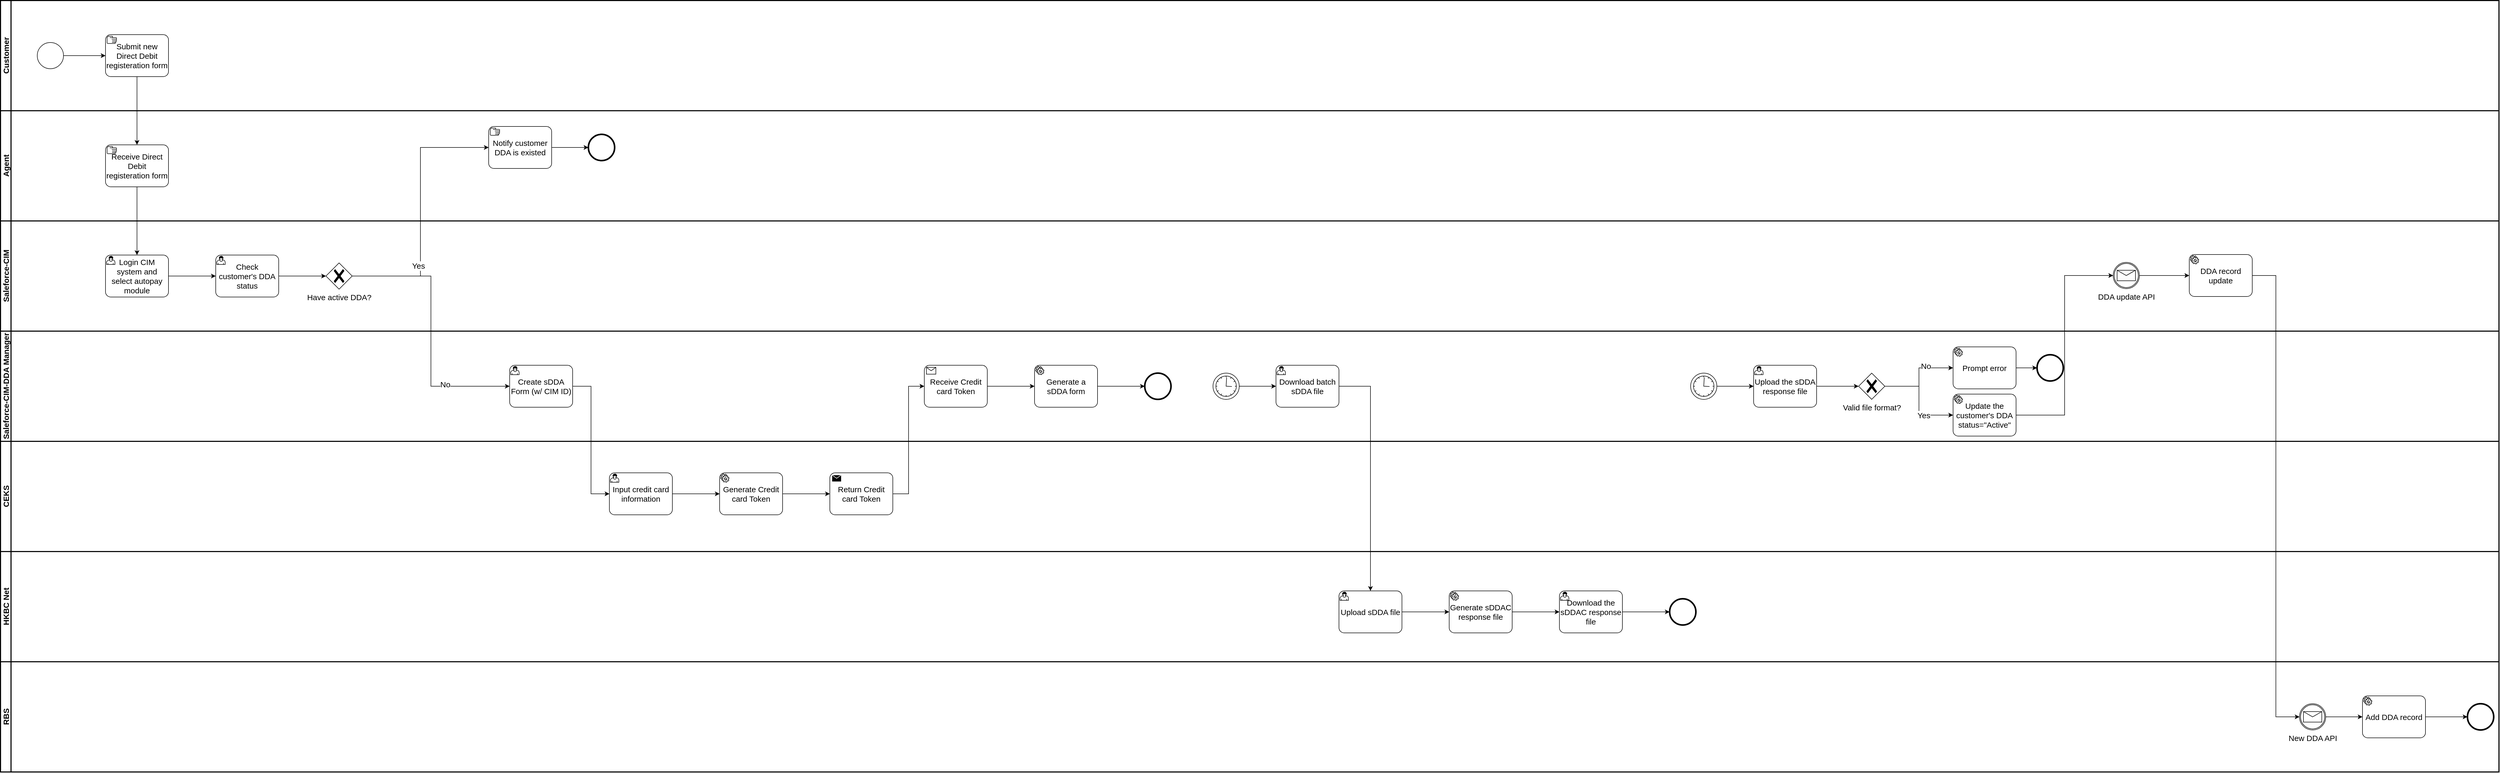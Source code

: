 <mxfile version="16.5.1" type="device" pages="2"><diagram id="uconhkDMKwnOw5GUHSRU" name="CRM-Registration"><mxGraphModel dx="2130" dy="1140" grid="1" gridSize="10" guides="1" tooltips="1" connect="1" arrows="1" fold="1" page="1" pageScale="1" pageWidth="850" pageHeight="1100" math="0" shadow="0"><root><mxCell id="6UlPcsvThkVSQJLSKlXq-0"/><mxCell id="6UlPcsvThkVSQJLSKlXq-1" parent="6UlPcsvThkVSQJLSKlXq-0"/><mxCell id="HLBmK8k2Mjfl1k51ks8t-1" value="&lt;b&gt;&lt;font style=&quot;font-size: 15px&quot;&gt;Customer&lt;/font&gt;&lt;/b&gt;" style="swimlane;html=1;startSize=20;fontStyle=0;collapsible=0;horizontal=0;swimlaneLine=1;swimlaneFillColor=none;strokeWidth=2;fillColor=none;" parent="6UlPcsvThkVSQJLSKlXq-1" vertex="1"><mxGeometry x="80" y="120" width="4760" height="210" as="geometry"/></mxCell><mxCell id="SNwXfAkMej8-3-nzEmdC-10" value="" style="edgeStyle=orthogonalEdgeStyle;rounded=0;orthogonalLoop=1;jettySize=auto;html=1;fontSize=15;" parent="HLBmK8k2Mjfl1k51ks8t-1" source="HLBmK8k2Mjfl1k51ks8t-0" target="SNwXfAkMej8-3-nzEmdC-9" edge="1"><mxGeometry relative="1" as="geometry"/></mxCell><mxCell id="HLBmK8k2Mjfl1k51ks8t-0" value="" style="points=[[0.145,0.145,0],[0.5,0,0],[0.855,0.145,0],[1,0.5,0],[0.855,0.855,0],[0.5,1,0],[0.145,0.855,0],[0,0.5,0]];shape=mxgraph.bpmn.event;html=1;verticalLabelPosition=bottom;labelBackgroundColor=#ffffff;verticalAlign=top;align=center;perimeter=ellipsePerimeter;outlineConnect=0;aspect=fixed;outline=standard;symbol=general;" parent="HLBmK8k2Mjfl1k51ks8t-1" vertex="1"><mxGeometry x="70" y="80" width="50" height="50" as="geometry"/></mxCell><mxCell id="SNwXfAkMej8-3-nzEmdC-9" value="Submit new Direct Debit registeration form" style="points=[[0.25,0,0],[0.5,0,0],[0.75,0,0],[1,0.25,0],[1,0.5,0],[1,0.75,0],[0.75,1,0],[0.5,1,0],[0.25,1,0],[0,0.75,0],[0,0.5,0],[0,0.25,0]];shape=mxgraph.bpmn.task;whiteSpace=wrap;rectStyle=rounded;size=10;taskMarker=manual;fontSize=15;" parent="HLBmK8k2Mjfl1k51ks8t-1" vertex="1"><mxGeometry x="200" y="65" width="120" height="80" as="geometry"/></mxCell><mxCell id="SNwXfAkMej8-3-nzEmdC-0" value="&lt;b&gt;&lt;font style=&quot;font-size: 15px&quot;&gt;Agent&lt;/font&gt;&lt;/b&gt;" style="swimlane;html=1;startSize=20;fontStyle=0;collapsible=0;horizontal=0;swimlaneLine=1;swimlaneFillColor=none;strokeWidth=2;fillColor=none;" parent="6UlPcsvThkVSQJLSKlXq-1" vertex="1"><mxGeometry x="80" y="330" width="4760" height="210" as="geometry"/></mxCell><mxCell id="SNwXfAkMej8-3-nzEmdC-4" value="Receive Direct Debit registeration form" style="points=[[0.25,0,0],[0.5,0,0],[0.75,0,0],[1,0.25,0],[1,0.5,0],[1,0.75,0],[0.75,1,0],[0.5,1,0],[0.25,1,0],[0,0.75,0],[0,0.5,0],[0,0.25,0]];shape=mxgraph.bpmn.task;whiteSpace=wrap;rectStyle=rounded;size=10;taskMarker=manual;fontSize=15;" parent="SNwXfAkMej8-3-nzEmdC-0" vertex="1"><mxGeometry x="200" y="65" width="120" height="80" as="geometry"/></mxCell><mxCell id="SNwXfAkMej8-3-nzEmdC-35" style="edgeStyle=orthogonalEdgeStyle;rounded=0;orthogonalLoop=1;jettySize=auto;html=1;exitX=1;exitY=0.5;exitDx=0;exitDy=0;exitPerimeter=0;entryX=0;entryY=0.5;entryDx=0;entryDy=0;entryPerimeter=0;fontSize=15;" parent="SNwXfAkMej8-3-nzEmdC-0" source="SNwXfAkMej8-3-nzEmdC-28" target="SNwXfAkMej8-3-nzEmdC-34" edge="1"><mxGeometry relative="1" as="geometry"/></mxCell><mxCell id="SNwXfAkMej8-3-nzEmdC-28" value="Notify customer DDA is existed" style="points=[[0.25,0,0],[0.5,0,0],[0.75,0,0],[1,0.25,0],[1,0.5,0],[1,0.75,0],[0.75,1,0],[0.5,1,0],[0.25,1,0],[0,0.75,0],[0,0.5,0],[0,0.25,0]];shape=mxgraph.bpmn.task;whiteSpace=wrap;rectStyle=rounded;size=10;taskMarker=manual;fontSize=15;" parent="SNwXfAkMej8-3-nzEmdC-0" vertex="1"><mxGeometry x="930" y="30" width="120" height="80" as="geometry"/></mxCell><mxCell id="SNwXfAkMej8-3-nzEmdC-34" value="" style="points=[[0.145,0.145,0],[0.5,0,0],[0.855,0.145,0],[1,0.5,0],[0.855,0.855,0],[0.5,1,0],[0.145,0.855,0],[0,0.5,0]];shape=mxgraph.bpmn.event;html=1;verticalLabelPosition=bottom;labelBackgroundColor=#ffffff;verticalAlign=top;align=center;perimeter=ellipsePerimeter;outlineConnect=0;aspect=fixed;outline=end;symbol=terminate2;fontSize=15;" parent="SNwXfAkMej8-3-nzEmdC-0" vertex="1"><mxGeometry x="1120" y="45" width="50" height="50" as="geometry"/></mxCell><mxCell id="SNwXfAkMej8-3-nzEmdC-6" value="&lt;b&gt;&lt;font style=&quot;font-size: 15px&quot;&gt;Saleforce-CIM&lt;/font&gt;&lt;/b&gt;" style="swimlane;html=1;startSize=20;fontStyle=0;collapsible=0;horizontal=0;swimlaneLine=1;swimlaneFillColor=none;strokeWidth=2;fillColor=none;" parent="6UlPcsvThkVSQJLSKlXq-1" vertex="1"><mxGeometry x="80" y="540" width="4760" height="210" as="geometry"/></mxCell><mxCell id="SNwXfAkMej8-3-nzEmdC-17" style="edgeStyle=orthogonalEdgeStyle;rounded=0;orthogonalLoop=1;jettySize=auto;html=1;exitX=1;exitY=0.5;exitDx=0;exitDy=0;exitPerimeter=0;entryX=0;entryY=0.5;entryDx=0;entryDy=0;entryPerimeter=0;fontSize=15;" parent="SNwXfAkMej8-3-nzEmdC-6" source="SNwXfAkMej8-3-nzEmdC-12" target="SNwXfAkMej8-3-nzEmdC-15" edge="1"><mxGeometry relative="1" as="geometry"/></mxCell><mxCell id="SNwXfAkMej8-3-nzEmdC-12" value="Login CIM system and select autopay module" style="points=[[0.25,0,0],[0.5,0,0],[0.75,0,0],[1,0.25,0],[1,0.5,0],[1,0.75,0],[0.75,1,0],[0.5,1,0],[0.25,1,0],[0,0.75,0],[0,0.5,0],[0,0.25,0]];shape=mxgraph.bpmn.task;whiteSpace=wrap;rectStyle=rounded;size=10;taskMarker=user;fontSize=15;" parent="SNwXfAkMej8-3-nzEmdC-6" vertex="1"><mxGeometry x="200" y="65" width="120" height="80" as="geometry"/></mxCell><mxCell id="3eUmfTSSJqTZdZfRZ3yQ-0" style="edgeStyle=orthogonalEdgeStyle;rounded=0;orthogonalLoop=1;jettySize=auto;html=1;exitX=1;exitY=0.5;exitDx=0;exitDy=0;exitPerimeter=0;entryX=0;entryY=0.5;entryDx=0;entryDy=0;entryPerimeter=0;fontSize=15;" edge="1" parent="SNwXfAkMej8-3-nzEmdC-6" source="SNwXfAkMej8-3-nzEmdC-15" target="SNwXfAkMej8-3-nzEmdC-26"><mxGeometry relative="1" as="geometry"/></mxCell><mxCell id="SNwXfAkMej8-3-nzEmdC-15" value="Check customer's DDA status" style="points=[[0.25,0,0],[0.5,0,0],[0.75,0,0],[1,0.25,0],[1,0.5,0],[1,0.75,0],[0.75,1,0],[0.5,1,0],[0.25,1,0],[0,0.75,0],[0,0.5,0],[0,0.25,0]];shape=mxgraph.bpmn.task;whiteSpace=wrap;rectStyle=rounded;size=10;taskMarker=user;fontSize=15;" parent="SNwXfAkMej8-3-nzEmdC-6" vertex="1"><mxGeometry x="410" y="65" width="120" height="80" as="geometry"/></mxCell><mxCell id="SNwXfAkMej8-3-nzEmdC-26" value="Have active DDA?" style="points=[[0.25,0.25,0],[0.5,0,0],[0.75,0.25,0],[1,0.5,0],[0.75,0.75,0],[0.5,1,0],[0.25,0.75,0],[0,0.5,0]];shape=mxgraph.bpmn.gateway2;html=1;verticalLabelPosition=bottom;labelBackgroundColor=#ffffff;verticalAlign=top;align=center;perimeter=rhombusPerimeter;outlineConnect=0;outline=none;symbol=none;gwType=exclusive;fontSize=15;" parent="SNwXfAkMej8-3-nzEmdC-6" vertex="1"><mxGeometry x="620" y="80" width="50" height="50" as="geometry"/></mxCell><mxCell id="umGme2Rew7UQ7JXpjSaR-76" value="DDA record update" style="points=[[0.25,0,0],[0.5,0,0],[0.75,0,0],[1,0.25,0],[1,0.5,0],[1,0.75,0],[0.75,1,0],[0.5,1,0],[0.25,1,0],[0,0.75,0],[0,0.5,0],[0,0.25,0]];shape=mxgraph.bpmn.task;whiteSpace=wrap;rectStyle=rounded;size=10;taskMarker=service;fontSize=15;" vertex="1" parent="SNwXfAkMej8-3-nzEmdC-6"><mxGeometry x="4170" y="64" width="120" height="80" as="geometry"/></mxCell><mxCell id="SNwXfAkMej8-3-nzEmdC-11" style="edgeStyle=orthogonalEdgeStyle;rounded=0;orthogonalLoop=1;jettySize=auto;html=1;exitX=0.5;exitY=1;exitDx=0;exitDy=0;exitPerimeter=0;fontSize=15;" parent="6UlPcsvThkVSQJLSKlXq-1" source="SNwXfAkMej8-3-nzEmdC-9" target="SNwXfAkMej8-3-nzEmdC-4" edge="1"><mxGeometry relative="1" as="geometry"/></mxCell><mxCell id="SNwXfAkMej8-3-nzEmdC-13" style="edgeStyle=orthogonalEdgeStyle;rounded=0;orthogonalLoop=1;jettySize=auto;html=1;exitX=0.5;exitY=1;exitDx=0;exitDy=0;exitPerimeter=0;entryX=0.5;entryY=0;entryDx=0;entryDy=0;entryPerimeter=0;fontSize=15;" parent="6UlPcsvThkVSQJLSKlXq-1" source="SNwXfAkMej8-3-nzEmdC-4" target="SNwXfAkMej8-3-nzEmdC-12" edge="1"><mxGeometry relative="1" as="geometry"/></mxCell><mxCell id="SNwXfAkMej8-3-nzEmdC-14" value="&lt;b&gt;&lt;font style=&quot;font-size: 15px&quot;&gt;Saleforce-CIM-DDA Manager&lt;/font&gt;&lt;/b&gt;" style="swimlane;html=1;startSize=20;fontStyle=0;collapsible=0;horizontal=0;swimlaneLine=1;swimlaneFillColor=none;strokeWidth=2;fillColor=none;" parent="6UlPcsvThkVSQJLSKlXq-1" vertex="1"><mxGeometry x="80" y="750" width="4760" height="210" as="geometry"/></mxCell><mxCell id="SNwXfAkMej8-3-nzEmdC-31" value="Create sDDA Form (w/ CIM ID)" style="points=[[0.25,0,0],[0.5,0,0],[0.75,0,0],[1,0.25,0],[1,0.5,0],[1,0.75,0],[0.75,1,0],[0.5,1,0],[0.25,1,0],[0,0.75,0],[0,0.5,0],[0,0.25,0]];shape=mxgraph.bpmn.task;whiteSpace=wrap;rectStyle=rounded;size=10;taskMarker=user;fontSize=15;" parent="SNwXfAkMej8-3-nzEmdC-14" vertex="1"><mxGeometry x="970" y="65" width="120" height="80" as="geometry"/></mxCell><mxCell id="umGme2Rew7UQ7JXpjSaR-20" style="edgeStyle=orthogonalEdgeStyle;rounded=0;orthogonalLoop=1;jettySize=auto;html=1;exitX=1;exitY=0.5;exitDx=0;exitDy=0;exitPerimeter=0;fontSize=15;" edge="1" parent="SNwXfAkMej8-3-nzEmdC-14" source="umGme2Rew7UQ7JXpjSaR-11" target="umGme2Rew7UQ7JXpjSaR-19"><mxGeometry relative="1" as="geometry"/></mxCell><mxCell id="umGme2Rew7UQ7JXpjSaR-11" value="Receive Credit card Token" style="points=[[0.25,0,0],[0.5,0,0],[0.75,0,0],[1,0.25,0],[1,0.5,0],[1,0.75,0],[0.75,1,0],[0.5,1,0],[0.25,1,0],[0,0.75,0],[0,0.5,0],[0,0.25,0]];shape=mxgraph.bpmn.task;whiteSpace=wrap;rectStyle=rounded;size=10;taskMarker=receive;fontSize=15;" vertex="1" parent="SNwXfAkMej8-3-nzEmdC-14"><mxGeometry x="1760" y="65" width="120" height="80" as="geometry"/></mxCell><mxCell id="3eUmfTSSJqTZdZfRZ3yQ-2" style="edgeStyle=orthogonalEdgeStyle;rounded=0;orthogonalLoop=1;jettySize=auto;html=1;exitX=1;exitY=0.5;exitDx=0;exitDy=0;exitPerimeter=0;fontSize=15;" edge="1" parent="SNwXfAkMej8-3-nzEmdC-14" source="umGme2Rew7UQ7JXpjSaR-19" target="umGme2Rew7UQ7JXpjSaR-25"><mxGeometry relative="1" as="geometry"/></mxCell><mxCell id="umGme2Rew7UQ7JXpjSaR-19" value="Generate a sDDA form" style="points=[[0.25,0,0],[0.5,0,0],[0.75,0,0],[1,0.25,0],[1,0.5,0],[1,0.75,0],[0.75,1,0],[0.5,1,0],[0.25,1,0],[0,0.75,0],[0,0.5,0],[0,0.25,0]];shape=mxgraph.bpmn.task;whiteSpace=wrap;rectStyle=rounded;size=10;taskMarker=service;fontSize=15;" vertex="1" parent="SNwXfAkMej8-3-nzEmdC-14"><mxGeometry x="1970" y="65" width="120" height="80" as="geometry"/></mxCell><mxCell id="umGme2Rew7UQ7JXpjSaR-25" value="" style="points=[[0.145,0.145,0],[0.5,0,0],[0.855,0.145,0],[1,0.5,0],[0.855,0.855,0],[0.5,1,0],[0.145,0.855,0],[0,0.5,0]];shape=mxgraph.bpmn.event;html=1;verticalLabelPosition=bottom;labelBackgroundColor=#ffffff;verticalAlign=top;align=center;perimeter=ellipsePerimeter;outlineConnect=0;aspect=fixed;outline=end;symbol=terminate2;fontSize=15;" vertex="1" parent="SNwXfAkMej8-3-nzEmdC-14"><mxGeometry x="2180" y="80" width="50" height="50" as="geometry"/></mxCell><mxCell id="umGme2Rew7UQ7JXpjSaR-43" style="edgeStyle=orthogonalEdgeStyle;rounded=0;orthogonalLoop=1;jettySize=auto;html=1;exitX=1;exitY=0.5;exitDx=0;exitDy=0;exitPerimeter=0;fontSize=15;" edge="1" parent="SNwXfAkMej8-3-nzEmdC-14" source="umGme2Rew7UQ7JXpjSaR-40" target="umGme2Rew7UQ7JXpjSaR-42"><mxGeometry relative="1" as="geometry"/></mxCell><mxCell id="umGme2Rew7UQ7JXpjSaR-40" value="" style="points=[[0.145,0.145,0],[0.5,0,0],[0.855,0.145,0],[1,0.5,0],[0.855,0.855,0],[0.5,1,0],[0.145,0.855,0],[0,0.5,0]];shape=mxgraph.bpmn.event;html=1;verticalLabelPosition=bottom;labelBackgroundColor=#ffffff;verticalAlign=top;align=center;perimeter=ellipsePerimeter;outlineConnect=0;aspect=fixed;outline=standard;symbol=timer;fillColor=default;" vertex="1" parent="SNwXfAkMej8-3-nzEmdC-14"><mxGeometry x="3220" y="80" width="50" height="50" as="geometry"/></mxCell><mxCell id="umGme2Rew7UQ7JXpjSaR-45" style="edgeStyle=orthogonalEdgeStyle;rounded=0;orthogonalLoop=1;jettySize=auto;html=1;exitX=1;exitY=0.5;exitDx=0;exitDy=0;exitPerimeter=0;fontSize=15;" edge="1" parent="SNwXfAkMej8-3-nzEmdC-14" source="umGme2Rew7UQ7JXpjSaR-42" target="umGme2Rew7UQ7JXpjSaR-44"><mxGeometry relative="1" as="geometry"/></mxCell><mxCell id="umGme2Rew7UQ7JXpjSaR-42" value="Upload the sDDA response file" style="points=[[0.25,0,0],[0.5,0,0],[0.75,0,0],[1,0.25,0],[1,0.5,0],[1,0.75,0],[0.75,1,0],[0.5,1,0],[0.25,1,0],[0,0.75,0],[0,0.5,0],[0,0.25,0]];shape=mxgraph.bpmn.task;whiteSpace=wrap;rectStyle=rounded;size=10;taskMarker=user;fontSize=15;" vertex="1" parent="SNwXfAkMej8-3-nzEmdC-14"><mxGeometry x="3340" y="65" width="120" height="80" as="geometry"/></mxCell><mxCell id="umGme2Rew7UQ7JXpjSaR-50" style="edgeStyle=orthogonalEdgeStyle;rounded=0;orthogonalLoop=1;jettySize=auto;html=1;exitX=1;exitY=0.5;exitDx=0;exitDy=0;exitPerimeter=0;fontSize=15;" edge="1" parent="SNwXfAkMej8-3-nzEmdC-14" source="umGme2Rew7UQ7JXpjSaR-44" target="umGme2Rew7UQ7JXpjSaR-49"><mxGeometry relative="1" as="geometry"/></mxCell><mxCell id="umGme2Rew7UQ7JXpjSaR-51" value="Yes" style="edgeLabel;html=1;align=center;verticalAlign=middle;resizable=0;points=[];fontSize=15;" vertex="1" connectable="0" parent="umGme2Rew7UQ7JXpjSaR-50"><mxGeometry x="0.387" relative="1" as="geometry"><mxPoint as="offset"/></mxGeometry></mxCell><mxCell id="umGme2Rew7UQ7JXpjSaR-44" value="Valid file format?" style="points=[[0.25,0.25,0],[0.5,0,0],[0.75,0.25,0],[1,0.5,0],[0.75,0.75,0],[0.5,1,0],[0.25,0.75,0],[0,0.5,0]];shape=mxgraph.bpmn.gateway2;html=1;verticalLabelPosition=bottom;labelBackgroundColor=#ffffff;verticalAlign=top;align=center;perimeter=rhombusPerimeter;outlineConnect=0;outline=none;symbol=none;gwType=exclusive;fontSize=15;" vertex="1" parent="SNwXfAkMej8-3-nzEmdC-14"><mxGeometry x="3540" y="80" width="50" height="50" as="geometry"/></mxCell><mxCell id="umGme2Rew7UQ7JXpjSaR-49" value="Update the customer's DDA status=&quot;Active&quot;" style="points=[[0.25,0,0],[0.5,0,0],[0.75,0,0],[1,0.25,0],[1,0.5,0],[1,0.75,0],[0.75,1,0],[0.5,1,0],[0.25,1,0],[0,0.75,0],[0,0.5,0],[0,0.25,0]];shape=mxgraph.bpmn.task;whiteSpace=wrap;rectStyle=rounded;size=10;taskMarker=service;fontSize=15;" vertex="1" parent="SNwXfAkMej8-3-nzEmdC-14"><mxGeometry x="3720" y="120" width="120" height="80" as="geometry"/></mxCell><mxCell id="umGme2Rew7UQ7JXpjSaR-27" value="" style="points=[[0.145,0.145,0],[0.5,0,0],[0.855,0.145,0],[1,0.5,0],[0.855,0.855,0],[0.5,1,0],[0.145,0.855,0],[0,0.5,0]];shape=mxgraph.bpmn.event;html=1;verticalLabelPosition=bottom;labelBackgroundColor=#ffffff;verticalAlign=top;align=center;perimeter=ellipsePerimeter;outlineConnect=0;aspect=fixed;outline=standard;symbol=timer;fillColor=default;" vertex="1" parent="SNwXfAkMej8-3-nzEmdC-14"><mxGeometry x="2310" y="80" width="50" height="50" as="geometry"/></mxCell><mxCell id="umGme2Rew7UQ7JXpjSaR-32" value="Download batch sDDA file" style="points=[[0.25,0,0],[0.5,0,0],[0.75,0,0],[1,0.25,0],[1,0.5,0],[1,0.75,0],[0.75,1,0],[0.5,1,0],[0.25,1,0],[0,0.75,0],[0,0.5,0],[0,0.25,0]];shape=mxgraph.bpmn.task;whiteSpace=wrap;rectStyle=rounded;size=10;taskMarker=user;fontSize=15;" vertex="1" parent="SNwXfAkMej8-3-nzEmdC-14"><mxGeometry x="2430" y="65" width="120" height="80" as="geometry"/></mxCell><mxCell id="3eUmfTSSJqTZdZfRZ3yQ-3" style="edgeStyle=orthogonalEdgeStyle;rounded=0;orthogonalLoop=1;jettySize=auto;html=1;entryX=0;entryY=0.5;entryDx=0;entryDy=0;entryPerimeter=0;fontSize=15;" edge="1" parent="SNwXfAkMej8-3-nzEmdC-14" source="umGme2Rew7UQ7JXpjSaR-27" target="umGme2Rew7UQ7JXpjSaR-32"><mxGeometry relative="1" as="geometry"/></mxCell><mxCell id="nE0zDhDtwRSWqqTEpofS-0" value="" style="points=[[0.145,0.145,0],[0.5,0,0],[0.855,0.145,0],[1,0.5,0],[0.855,0.855,0],[0.5,1,0],[0.145,0.855,0],[0,0.5,0]];shape=mxgraph.bpmn.event;html=1;verticalLabelPosition=bottom;labelBackgroundColor=#ffffff;verticalAlign=top;align=center;perimeter=ellipsePerimeter;outlineConnect=0;aspect=fixed;outline=end;symbol=terminate2;fontSize=15;" vertex="1" parent="SNwXfAkMej8-3-nzEmdC-14"><mxGeometry x="3880" y="45" width="50" height="50" as="geometry"/></mxCell><mxCell id="SNwXfAkMej8-3-nzEmdC-29" style="edgeStyle=orthogonalEdgeStyle;rounded=0;orthogonalLoop=1;jettySize=auto;html=1;exitX=1;exitY=0.5;exitDx=0;exitDy=0;exitPerimeter=0;entryX=0;entryY=0.5;entryDx=0;entryDy=0;entryPerimeter=0;fontSize=15;" parent="6UlPcsvThkVSQJLSKlXq-1" source="SNwXfAkMej8-3-nzEmdC-26" target="SNwXfAkMej8-3-nzEmdC-28" edge="1"><mxGeometry relative="1" as="geometry"/></mxCell><mxCell id="SNwXfAkMej8-3-nzEmdC-30" value="Yes" style="edgeLabel;html=1;align=center;verticalAlign=middle;resizable=0;points=[];fontSize=15;" parent="SNwXfAkMej8-3-nzEmdC-29" vertex="1" connectable="0"><mxGeometry x="-0.404" y="4" relative="1" as="geometry"><mxPoint as="offset"/></mxGeometry></mxCell><mxCell id="SNwXfAkMej8-3-nzEmdC-32" style="edgeStyle=orthogonalEdgeStyle;rounded=0;orthogonalLoop=1;jettySize=auto;html=1;exitX=1;exitY=0.5;exitDx=0;exitDy=0;exitPerimeter=0;entryX=0;entryY=0.5;entryDx=0;entryDy=0;entryPerimeter=0;fontSize=15;" parent="6UlPcsvThkVSQJLSKlXq-1" source="SNwXfAkMej8-3-nzEmdC-26" target="SNwXfAkMej8-3-nzEmdC-31" edge="1"><mxGeometry relative="1" as="geometry"/></mxCell><mxCell id="SNwXfAkMej8-3-nzEmdC-33" value="No" style="edgeLabel;html=1;align=center;verticalAlign=middle;resizable=0;points=[];fontSize=15;" parent="SNwXfAkMej8-3-nzEmdC-32" vertex="1" connectable="0"><mxGeometry x="0.516" y="4" relative="1" as="geometry"><mxPoint as="offset"/></mxGeometry></mxCell><mxCell id="umGme2Rew7UQ7JXpjSaR-0" value="&lt;b&gt;&lt;font style=&quot;font-size: 15px&quot;&gt;CEKS&lt;/font&gt;&lt;/b&gt;" style="swimlane;html=1;startSize=20;fontStyle=0;collapsible=0;horizontal=0;swimlaneLine=1;swimlaneFillColor=none;strokeWidth=2;fillColor=none;" vertex="1" parent="6UlPcsvThkVSQJLSKlXq-1"><mxGeometry x="80" y="960" width="4760" height="210" as="geometry"/></mxCell><mxCell id="umGme2Rew7UQ7JXpjSaR-8" style="edgeStyle=orthogonalEdgeStyle;rounded=0;orthogonalLoop=1;jettySize=auto;html=1;exitX=1;exitY=0.5;exitDx=0;exitDy=0;exitPerimeter=0;entryX=0;entryY=0.5;entryDx=0;entryDy=0;entryPerimeter=0;fontSize=15;" edge="1" parent="umGme2Rew7UQ7JXpjSaR-0" source="umGme2Rew7UQ7JXpjSaR-5" target="umGme2Rew7UQ7JXpjSaR-7"><mxGeometry relative="1" as="geometry"/></mxCell><mxCell id="umGme2Rew7UQ7JXpjSaR-5" value="Input credit card information" style="points=[[0.25,0,0],[0.5,0,0],[0.75,0,0],[1,0.25,0],[1,0.5,0],[1,0.75,0],[0.75,1,0],[0.5,1,0],[0.25,1,0],[0,0.75,0],[0,0.5,0],[0,0.25,0]];shape=mxgraph.bpmn.task;whiteSpace=wrap;rectStyle=rounded;size=10;taskMarker=user;fontSize=15;" vertex="1" parent="umGme2Rew7UQ7JXpjSaR-0"><mxGeometry x="1160" y="60" width="120" height="80" as="geometry"/></mxCell><mxCell id="umGme2Rew7UQ7JXpjSaR-10" style="edgeStyle=orthogonalEdgeStyle;rounded=0;orthogonalLoop=1;jettySize=auto;html=1;exitX=1;exitY=0.5;exitDx=0;exitDy=0;exitPerimeter=0;fontSize=15;" edge="1" parent="umGme2Rew7UQ7JXpjSaR-0" source="umGme2Rew7UQ7JXpjSaR-7" target="umGme2Rew7UQ7JXpjSaR-9"><mxGeometry relative="1" as="geometry"/></mxCell><mxCell id="umGme2Rew7UQ7JXpjSaR-7" value="Generate Credit card Token" style="points=[[0.25,0,0],[0.5,0,0],[0.75,0,0],[1,0.25,0],[1,0.5,0],[1,0.75,0],[0.75,1,0],[0.5,1,0],[0.25,1,0],[0,0.75,0],[0,0.5,0],[0,0.25,0]];shape=mxgraph.bpmn.task;whiteSpace=wrap;rectStyle=rounded;size=10;taskMarker=service;fontSize=15;" vertex="1" parent="umGme2Rew7UQ7JXpjSaR-0"><mxGeometry x="1370" y="60" width="120" height="80" as="geometry"/></mxCell><mxCell id="umGme2Rew7UQ7JXpjSaR-9" value="Return Credit card Token" style="points=[[0.25,0,0],[0.5,0,0],[0.75,0,0],[1,0.25,0],[1,0.5,0],[1,0.75,0],[0.75,1,0],[0.5,1,0],[0.25,1,0],[0,0.75,0],[0,0.5,0],[0,0.25,0]];shape=mxgraph.bpmn.task;whiteSpace=wrap;rectStyle=rounded;size=10;taskMarker=send;fontSize=15;" vertex="1" parent="umGme2Rew7UQ7JXpjSaR-0"><mxGeometry x="1580" y="60" width="120" height="80" as="geometry"/></mxCell><mxCell id="umGme2Rew7UQ7JXpjSaR-6" style="edgeStyle=orthogonalEdgeStyle;rounded=0;orthogonalLoop=1;jettySize=auto;html=1;exitX=1;exitY=0.5;exitDx=0;exitDy=0;exitPerimeter=0;entryX=0;entryY=0.5;entryDx=0;entryDy=0;entryPerimeter=0;" edge="1" parent="6UlPcsvThkVSQJLSKlXq-1" source="SNwXfAkMej8-3-nzEmdC-31" target="umGme2Rew7UQ7JXpjSaR-5"><mxGeometry relative="1" as="geometry"/></mxCell><mxCell id="umGme2Rew7UQ7JXpjSaR-12" style="edgeStyle=orthogonalEdgeStyle;rounded=0;orthogonalLoop=1;jettySize=auto;html=1;exitX=1;exitY=0.5;exitDx=0;exitDy=0;exitPerimeter=0;entryX=0;entryY=0.5;entryDx=0;entryDy=0;entryPerimeter=0;fontSize=15;" edge="1" parent="6UlPcsvThkVSQJLSKlXq-1" source="umGme2Rew7UQ7JXpjSaR-9" target="umGme2Rew7UQ7JXpjSaR-11"><mxGeometry relative="1" as="geometry"/></mxCell><mxCell id="umGme2Rew7UQ7JXpjSaR-13" value="&lt;b&gt;&lt;font style=&quot;font-size: 15px&quot;&gt;HKBC Net&lt;/font&gt;&lt;/b&gt;" style="swimlane;html=1;startSize=20;fontStyle=0;collapsible=0;horizontal=0;swimlaneLine=1;swimlaneFillColor=none;strokeWidth=2;fillColor=none;" vertex="1" parent="6UlPcsvThkVSQJLSKlXq-1"><mxGeometry x="80" y="1170" width="4760" height="210" as="geometry"/></mxCell><mxCell id="umGme2Rew7UQ7JXpjSaR-35" style="edgeStyle=orthogonalEdgeStyle;rounded=0;orthogonalLoop=1;jettySize=auto;html=1;exitX=1;exitY=0.5;exitDx=0;exitDy=0;exitPerimeter=0;entryX=0;entryY=0.5;entryDx=0;entryDy=0;entryPerimeter=0;fontSize=15;" edge="1" parent="umGme2Rew7UQ7JXpjSaR-13" source="umGme2Rew7UQ7JXpjSaR-29" target="umGme2Rew7UQ7JXpjSaR-31"><mxGeometry relative="1" as="geometry"/></mxCell><mxCell id="umGme2Rew7UQ7JXpjSaR-29" value="Upload sDDA file" style="points=[[0.25,0,0],[0.5,0,0],[0.75,0,0],[1,0.25,0],[1,0.5,0],[1,0.75,0],[0.75,1,0],[0.5,1,0],[0.25,1,0],[0,0.75,0],[0,0.5,0],[0,0.25,0]];shape=mxgraph.bpmn.task;whiteSpace=wrap;rectStyle=rounded;size=10;taskMarker=user;fontSize=15;" vertex="1" parent="umGme2Rew7UQ7JXpjSaR-13"><mxGeometry x="2550" y="75" width="120" height="80" as="geometry"/></mxCell><mxCell id="umGme2Rew7UQ7JXpjSaR-37" style="edgeStyle=orthogonalEdgeStyle;rounded=0;orthogonalLoop=1;jettySize=auto;html=1;exitX=1;exitY=0.5;exitDx=0;exitDy=0;exitPerimeter=0;entryX=0;entryY=0.5;entryDx=0;entryDy=0;entryPerimeter=0;fontSize=15;" edge="1" parent="umGme2Rew7UQ7JXpjSaR-13" source="umGme2Rew7UQ7JXpjSaR-31" target="umGme2Rew7UQ7JXpjSaR-36"><mxGeometry relative="1" as="geometry"/></mxCell><mxCell id="umGme2Rew7UQ7JXpjSaR-31" value="Generate sDDAC response file" style="points=[[0.25,0,0],[0.5,0,0],[0.75,0,0],[1,0.25,0],[1,0.5,0],[1,0.75,0],[0.75,1,0],[0.5,1,0],[0.25,1,0],[0,0.75,0],[0,0.5,0],[0,0.25,0]];shape=mxgraph.bpmn.task;whiteSpace=wrap;rectStyle=rounded;size=10;taskMarker=service;fontSize=15;" vertex="1" parent="umGme2Rew7UQ7JXpjSaR-13"><mxGeometry x="2760" y="75" width="120" height="80" as="geometry"/></mxCell><mxCell id="umGme2Rew7UQ7JXpjSaR-39" style="edgeStyle=orthogonalEdgeStyle;rounded=0;orthogonalLoop=1;jettySize=auto;html=1;exitX=1;exitY=0.5;exitDx=0;exitDy=0;exitPerimeter=0;fontSize=15;" edge="1" parent="umGme2Rew7UQ7JXpjSaR-13" source="umGme2Rew7UQ7JXpjSaR-36" target="umGme2Rew7UQ7JXpjSaR-38"><mxGeometry relative="1" as="geometry"/></mxCell><mxCell id="umGme2Rew7UQ7JXpjSaR-36" value="Download the sDDAC response file" style="points=[[0.25,0,0],[0.5,0,0],[0.75,0,0],[1,0.25,0],[1,0.5,0],[1,0.75,0],[0.75,1,0],[0.5,1,0],[0.25,1,0],[0,0.75,0],[0,0.5,0],[0,0.25,0]];shape=mxgraph.bpmn.task;whiteSpace=wrap;rectStyle=rounded;size=10;taskMarker=user;fontSize=15;" vertex="1" parent="umGme2Rew7UQ7JXpjSaR-13"><mxGeometry x="2970" y="75" width="120" height="80" as="geometry"/></mxCell><mxCell id="umGme2Rew7UQ7JXpjSaR-38" value="" style="points=[[0.145,0.145,0],[0.5,0,0],[0.855,0.145,0],[1,0.5,0],[0.855,0.855,0],[0.5,1,0],[0.145,0.855,0],[0,0.5,0]];shape=mxgraph.bpmn.event;html=1;verticalLabelPosition=bottom;labelBackgroundColor=#ffffff;verticalAlign=top;align=center;perimeter=ellipsePerimeter;outlineConnect=0;aspect=fixed;outline=end;symbol=terminate2;fontSize=15;" vertex="1" parent="umGme2Rew7UQ7JXpjSaR-13"><mxGeometry x="3180" y="90" width="50" height="50" as="geometry"/></mxCell><mxCell id="nE0zDhDtwRSWqqTEpofS-1" style="edgeStyle=orthogonalEdgeStyle;rounded=0;orthogonalLoop=1;jettySize=auto;html=1;exitX=1;exitY=0.5;exitDx=0;exitDy=0;exitPerimeter=0;entryX=0;entryY=0.5;entryDx=0;entryDy=0;entryPerimeter=0;fontSize=15;" edge="1" parent="6UlPcsvThkVSQJLSKlXq-1" source="umGme2Rew7UQ7JXpjSaR-46" target="nE0zDhDtwRSWqqTEpofS-0"><mxGeometry relative="1" as="geometry"/></mxCell><mxCell id="umGme2Rew7UQ7JXpjSaR-46" value="Prompt error" style="points=[[0.25,0,0],[0.5,0,0],[0.75,0,0],[1,0.25,0],[1,0.5,0],[1,0.75,0],[0.75,1,0],[0.5,1,0],[0.25,1,0],[0,0.75,0],[0,0.5,0],[0,0.25,0]];shape=mxgraph.bpmn.task;whiteSpace=wrap;rectStyle=rounded;size=10;taskMarker=service;fontSize=15;" vertex="1" parent="6UlPcsvThkVSQJLSKlXq-1"><mxGeometry x="3800" y="780" width="120" height="80" as="geometry"/></mxCell><mxCell id="umGme2Rew7UQ7JXpjSaR-47" style="edgeStyle=orthogonalEdgeStyle;rounded=0;orthogonalLoop=1;jettySize=auto;html=1;exitX=1;exitY=0.5;exitDx=0;exitDy=0;exitPerimeter=0;fontSize=15;" edge="1" parent="6UlPcsvThkVSQJLSKlXq-1" source="umGme2Rew7UQ7JXpjSaR-44" target="umGme2Rew7UQ7JXpjSaR-46"><mxGeometry relative="1" as="geometry"/></mxCell><mxCell id="umGme2Rew7UQ7JXpjSaR-48" value="No" style="edgeLabel;html=1;align=center;verticalAlign=middle;resizable=0;points=[];fontSize=15;" vertex="1" connectable="0" parent="umGme2Rew7UQ7JXpjSaR-47"><mxGeometry x="0.369" y="4" relative="1" as="geometry"><mxPoint as="offset"/></mxGeometry></mxCell><mxCell id="umGme2Rew7UQ7JXpjSaR-77" style="edgeStyle=orthogonalEdgeStyle;rounded=0;orthogonalLoop=1;jettySize=auto;html=1;exitX=1;exitY=0.5;exitDx=0;exitDy=0;exitPerimeter=0;entryX=0;entryY=0.5;entryDx=0;entryDy=0;entryPerimeter=0;fontSize=15;" edge="1" parent="6UlPcsvThkVSQJLSKlXq-1" source="umGme2Rew7UQ7JXpjSaR-64" target="umGme2Rew7UQ7JXpjSaR-76"><mxGeometry relative="1" as="geometry"/></mxCell><mxCell id="umGme2Rew7UQ7JXpjSaR-64" value="DDA update API" style="points=[[0.145,0.145,0],[0.5,0,0],[0.855,0.145,0],[1,0.5,0],[0.855,0.855,0],[0.5,1,0],[0.145,0.855,0],[0,0.5,0]];shape=mxgraph.bpmn.event;html=1;verticalLabelPosition=bottom;labelBackgroundColor=#ffffff;verticalAlign=top;align=center;perimeter=ellipsePerimeter;outlineConnect=0;aspect=fixed;outline=catching;symbol=message;fontSize=15;" vertex="1" parent="6UlPcsvThkVSQJLSKlXq-1"><mxGeometry x="4105" y="619" width="50" height="50" as="geometry"/></mxCell><mxCell id="umGme2Rew7UQ7JXpjSaR-65" style="edgeStyle=orthogonalEdgeStyle;rounded=0;orthogonalLoop=1;jettySize=auto;html=1;exitX=1;exitY=0.5;exitDx=0;exitDy=0;exitPerimeter=0;entryX=0;entryY=0.5;entryDx=0;entryDy=0;entryPerimeter=0;fontSize=15;" edge="1" parent="6UlPcsvThkVSQJLSKlXq-1" source="umGme2Rew7UQ7JXpjSaR-49" target="umGme2Rew7UQ7JXpjSaR-64"><mxGeometry relative="1" as="geometry"/></mxCell><mxCell id="umGme2Rew7UQ7JXpjSaR-66" value="&lt;b&gt;&lt;font style=&quot;font-size: 15px&quot;&gt;RBS&lt;/font&gt;&lt;/b&gt;" style="swimlane;html=1;startSize=20;fontStyle=0;collapsible=0;horizontal=0;swimlaneLine=1;swimlaneFillColor=none;strokeWidth=2;fillColor=none;" vertex="1" parent="6UlPcsvThkVSQJLSKlXq-1"><mxGeometry x="80" y="1380" width="4760" height="210" as="geometry"/></mxCell><mxCell id="umGme2Rew7UQ7JXpjSaR-81" style="edgeStyle=orthogonalEdgeStyle;rounded=0;orthogonalLoop=1;jettySize=auto;html=1;exitX=1;exitY=0.5;exitDx=0;exitDy=0;exitPerimeter=0;fontSize=15;" edge="1" parent="umGme2Rew7UQ7JXpjSaR-66" source="umGme2Rew7UQ7JXpjSaR-78" target="umGme2Rew7UQ7JXpjSaR-80"><mxGeometry relative="1" as="geometry"/></mxCell><mxCell id="umGme2Rew7UQ7JXpjSaR-78" value="New DDA API" style="points=[[0.145,0.145,0],[0.5,0,0],[0.855,0.145,0],[1,0.5,0],[0.855,0.855,0],[0.5,1,0],[0.145,0.855,0],[0,0.5,0]];shape=mxgraph.bpmn.event;html=1;verticalLabelPosition=bottom;labelBackgroundColor=#ffffff;verticalAlign=top;align=center;perimeter=ellipsePerimeter;outlineConnect=0;aspect=fixed;outline=catching;symbol=message;fontSize=15;" vertex="1" parent="umGme2Rew7UQ7JXpjSaR-66"><mxGeometry x="4380" y="80" width="50" height="50" as="geometry"/></mxCell><mxCell id="umGme2Rew7UQ7JXpjSaR-83" style="edgeStyle=orthogonalEdgeStyle;rounded=0;orthogonalLoop=1;jettySize=auto;html=1;exitX=1;exitY=0.5;exitDx=0;exitDy=0;exitPerimeter=0;fontSize=15;" edge="1" parent="umGme2Rew7UQ7JXpjSaR-66" source="umGme2Rew7UQ7JXpjSaR-80" target="umGme2Rew7UQ7JXpjSaR-82"><mxGeometry relative="1" as="geometry"/></mxCell><mxCell id="umGme2Rew7UQ7JXpjSaR-80" value="Add DDA record" style="points=[[0.25,0,0],[0.5,0,0],[0.75,0,0],[1,0.25,0],[1,0.5,0],[1,0.75,0],[0.75,1,0],[0.5,1,0],[0.25,1,0],[0,0.75,0],[0,0.5,0],[0,0.25,0]];shape=mxgraph.bpmn.task;whiteSpace=wrap;rectStyle=rounded;size=10;taskMarker=service;fontSize=15;" vertex="1" parent="umGme2Rew7UQ7JXpjSaR-66"><mxGeometry x="4500" y="65" width="120" height="80" as="geometry"/></mxCell><mxCell id="umGme2Rew7UQ7JXpjSaR-82" value="" style="points=[[0.145,0.145,0],[0.5,0,0],[0.855,0.145,0],[1,0.5,0],[0.855,0.855,0],[0.5,1,0],[0.145,0.855,0],[0,0.5,0]];shape=mxgraph.bpmn.event;html=1;verticalLabelPosition=bottom;labelBackgroundColor=#ffffff;verticalAlign=top;align=center;perimeter=ellipsePerimeter;outlineConnect=0;aspect=fixed;outline=end;symbol=terminate2;fontSize=15;" vertex="1" parent="umGme2Rew7UQ7JXpjSaR-66"><mxGeometry x="4700" y="80" width="50" height="50" as="geometry"/></mxCell><mxCell id="umGme2Rew7UQ7JXpjSaR-79" style="edgeStyle=orthogonalEdgeStyle;rounded=0;orthogonalLoop=1;jettySize=auto;html=1;exitX=1;exitY=0.5;exitDx=0;exitDy=0;exitPerimeter=0;entryX=0;entryY=0.5;entryDx=0;entryDy=0;entryPerimeter=0;fontSize=15;" edge="1" parent="6UlPcsvThkVSQJLSKlXq-1" source="umGme2Rew7UQ7JXpjSaR-76" target="umGme2Rew7UQ7JXpjSaR-78"><mxGeometry relative="1" as="geometry"/></mxCell><mxCell id="3eUmfTSSJqTZdZfRZ3yQ-4" style="edgeStyle=orthogonalEdgeStyle;rounded=0;orthogonalLoop=1;jettySize=auto;html=1;exitX=1;exitY=0.5;exitDx=0;exitDy=0;exitPerimeter=0;fontSize=15;" edge="1" parent="6UlPcsvThkVSQJLSKlXq-1" source="umGme2Rew7UQ7JXpjSaR-32" target="umGme2Rew7UQ7JXpjSaR-29"><mxGeometry relative="1" as="geometry"/></mxCell></root></mxGraphModel></diagram><diagram name="Bank-Registration" id="SgJHN2jwc1QPBZvFf2C5"><mxGraphModel dx="1704" dy="2012" grid="1" gridSize="10" guides="1" tooltips="1" connect="1" arrows="1" fold="1" page="1" pageScale="1" pageWidth="850" pageHeight="1100" math="0" shadow="0"><root><mxCell id="qi_F6SVuPF5hXAjn7I-R-0"/><mxCell id="qi_F6SVuPF5hXAjn7I-R-1" parent="qi_F6SVuPF5hXAjn7I-R-0"/><mxCell id="qi_F6SVuPF5hXAjn7I-R-2" value="&lt;b&gt;&lt;font style=&quot;font-size: 15px&quot;&gt;Customer&lt;/font&gt;&lt;/b&gt;" style="swimlane;html=1;startSize=20;fontStyle=0;collapsible=0;horizontal=0;swimlaneLine=1;swimlaneFillColor=none;strokeWidth=2;fillColor=none;" vertex="1" parent="qi_F6SVuPF5hXAjn7I-R-1"><mxGeometry x="80" y="-90" width="4760" height="210" as="geometry"/></mxCell><mxCell id="qi_F6SVuPF5hXAjn7I-R-3" value="" style="edgeStyle=orthogonalEdgeStyle;rounded=0;orthogonalLoop=1;jettySize=auto;html=1;fontSize=15;" edge="1" parent="qi_F6SVuPF5hXAjn7I-R-2" source="qi_F6SVuPF5hXAjn7I-R-4" target="qi_F6SVuPF5hXAjn7I-R-5"><mxGeometry relative="1" as="geometry"/></mxCell><mxCell id="qi_F6SVuPF5hXAjn7I-R-4" value="" style="points=[[0.145,0.145,0],[0.5,0,0],[0.855,0.145,0],[1,0.5,0],[0.855,0.855,0],[0.5,1,0],[0.145,0.855,0],[0,0.5,0]];shape=mxgraph.bpmn.event;html=1;verticalLabelPosition=bottom;labelBackgroundColor=#ffffff;verticalAlign=top;align=center;perimeter=ellipsePerimeter;outlineConnect=0;aspect=fixed;outline=standard;symbol=general;" vertex="1" parent="qi_F6SVuPF5hXAjn7I-R-2"><mxGeometry x="80" y="80" width="50" height="50" as="geometry"/></mxCell><mxCell id="qi_F6SVuPF5hXAjn7I-R-5" value="Submit new Direct Debit registeration form to bank" style="points=[[0.25,0,0],[0.5,0,0],[0.75,0,0],[1,0.25,0],[1,0.5,0],[1,0.75,0],[0.75,1,0],[0.5,1,0],[0.25,1,0],[0,0.75,0],[0,0.5,0],[0,0.25,0]];shape=mxgraph.bpmn.task;whiteSpace=wrap;rectStyle=rounded;size=10;taskMarker=manual;fontSize=15;" vertex="1" parent="qi_F6SVuPF5hXAjn7I-R-2"><mxGeometry x="200" y="65" width="120" height="80" as="geometry"/></mxCell><mxCell id="qi_F6SVuPF5hXAjn7I-R-11" value="&lt;b&gt;&lt;font style=&quot;font-size: 15px&quot;&gt;Saleforce-CIM&lt;/font&gt;&lt;/b&gt;" style="swimlane;html=1;startSize=20;fontStyle=0;collapsible=0;horizontal=0;swimlaneLine=1;swimlaneFillColor=none;strokeWidth=2;fillColor=none;" vertex="1" parent="qi_F6SVuPF5hXAjn7I-R-1"><mxGeometry x="80" y="330" width="4760" height="210" as="geometry"/></mxCell><mxCell id="qi_F6SVuPF5hXAjn7I-R-13" value="Login CIM system and select autopay module" style="points=[[0.25,0,0],[0.5,0,0],[0.75,0,0],[1,0.25,0],[1,0.5,0],[1,0.75,0],[0.75,1,0],[0.5,1,0],[0.25,1,0],[0,0.75,0],[0,0.5,0],[0,0.25,0]];shape=mxgraph.bpmn.task;whiteSpace=wrap;rectStyle=rounded;size=10;taskMarker=user;fontSize=15;" vertex="1" parent="qi_F6SVuPF5hXAjn7I-R-11"><mxGeometry x="1530" y="60" width="120" height="80" as="geometry"/></mxCell><mxCell id="VtbxZMNE5DViaCNReBjU-14" style="edgeStyle=orthogonalEdgeStyle;rounded=0;orthogonalLoop=1;jettySize=auto;html=1;exitX=1;exitY=0.5;exitDx=0;exitDy=0;exitPerimeter=0;entryX=0;entryY=0.5;entryDx=0;entryDy=0;entryPerimeter=0;fontSize=15;" edge="1" parent="qi_F6SVuPF5hXAjn7I-R-11" source="VtbxZMNE5DViaCNReBjU-13" target="qi_F6SVuPF5hXAjn7I-R-13"><mxGeometry relative="1" as="geometry"/></mxCell><mxCell id="VtbxZMNE5DViaCNReBjU-13" value="" style="points=[[0.145,0.145,0],[0.5,0,0],[0.855,0.145,0],[1,0.5,0],[0.855,0.855,0],[0.5,1,0],[0.145,0.855,0],[0,0.5,0]];shape=mxgraph.bpmn.event;html=1;verticalLabelPosition=bottom;labelBackgroundColor=#ffffff;verticalAlign=top;align=center;perimeter=ellipsePerimeter;outlineConnect=0;aspect=fixed;outline=standard;symbol=timer;fontSize=15;" vertex="1" parent="qi_F6SVuPF5hXAjn7I-R-11"><mxGeometry x="1380" y="75" width="50" height="50" as="geometry"/></mxCell><mxCell id="63mAAfzwLmPgQqgkr2Dj-6" style="edgeStyle=orthogonalEdgeStyle;rounded=0;orthogonalLoop=1;jettySize=auto;html=1;exitX=1;exitY=0.5;exitDx=0;exitDy=0;exitPerimeter=0;fontSize=15;" edge="1" parent="qi_F6SVuPF5hXAjn7I-R-11" source="T2h5JxV2dJuYl2Fi2c9I-18" target="qi_F6SVuPF5hXAjn7I-R-29"><mxGeometry relative="1" as="geometry"/></mxCell><mxCell id="T2h5JxV2dJuYl2Fi2c9I-18" value="New DDA API" style="points=[[0.145,0.145,0],[0.5,0,0],[0.855,0.145,0],[1,0.5,0],[0.855,0.855,0],[0.5,1,0],[0.145,0.855,0],[0,0.5,0]];shape=mxgraph.bpmn.event;html=1;verticalLabelPosition=bottom;labelBackgroundColor=#ffffff;verticalAlign=top;align=center;perimeter=ellipsePerimeter;outlineConnect=0;aspect=fixed;outline=catching;symbol=message;fontSize=15;" vertex="1" parent="qi_F6SVuPF5hXAjn7I-R-11"><mxGeometry x="2720" y="60" width="50" height="50" as="geometry"/></mxCell><mxCell id="qi_F6SVuPF5hXAjn7I-R-29" value="Generate DDA record" style="points=[[0.25,0,0],[0.5,0,0],[0.75,0,0],[1,0.25,0],[1,0.5,0],[1,0.75,0],[0.75,1,0],[0.5,1,0],[0.25,1,0],[0,0.75,0],[0,0.5,0],[0,0.25,0]];shape=mxgraph.bpmn.task;whiteSpace=wrap;rectStyle=rounded;size=10;taskMarker=service;fontSize=15;" vertex="1" parent="qi_F6SVuPF5hXAjn7I-R-11"><mxGeometry x="2895" y="45" width="120" height="80" as="geometry"/></mxCell><mxCell id="qi_F6SVuPF5hXAjn7I-R-21" value="&lt;b&gt;&lt;font style=&quot;font-size: 15px&quot;&gt;Saleforece-CIM-DDA Manager&lt;/font&gt;&lt;/b&gt;" style="swimlane;html=1;startSize=20;fontStyle=0;collapsible=0;horizontal=0;swimlaneLine=1;swimlaneFillColor=none;strokeWidth=2;fillColor=none;" vertex="1" parent="qi_F6SVuPF5hXAjn7I-R-1"><mxGeometry x="80" y="540" width="4760" height="210" as="geometry"/></mxCell><mxCell id="DlknA7g5cwZwflLjL13I-0" style="edgeStyle=orthogonalEdgeStyle;rounded=0;orthogonalLoop=1;jettySize=auto;html=1;exitX=1;exitY=0.5;exitDx=0;exitDy=0;exitPerimeter=0;entryX=0;entryY=0.5;entryDx=0;entryDy=0;entryPerimeter=0;fontSize=15;" edge="1" parent="qi_F6SVuPF5hXAjn7I-R-21" source="qi_F6SVuPF5hXAjn7I-R-14" target="T2h5JxV2dJuYl2Fi2c9I-12"><mxGeometry relative="1" as="geometry"/></mxCell><mxCell id="qi_F6SVuPF5hXAjn7I-R-14" value="Import DDA/DDAC response files" style="points=[[0.25,0,0],[0.5,0,0],[0.75,0,0],[1,0.25,0],[1,0.5,0],[1,0.75,0],[0.75,1,0],[0.5,1,0],[0.25,1,0],[0,0.75,0],[0,0.5,0],[0,0.25,0]];shape=mxgraph.bpmn.task;whiteSpace=wrap;rectStyle=rounded;size=10;taskMarker=user;fontSize=15;" vertex="1" parent="qi_F6SVuPF5hXAjn7I-R-21"><mxGeometry x="1710" y="60" width="120" height="80" as="geometry"/></mxCell><mxCell id="T2h5JxV2dJuYl2Fi2c9I-12" value="Valid file format?" style="points=[[0.25,0.25,0],[0.5,0,0],[0.75,0.25,0],[1,0.5,0],[0.75,0.75,0],[0.5,1,0],[0.25,0.75,0],[0,0.5,0]];shape=mxgraph.bpmn.gateway2;html=1;verticalLabelPosition=bottom;labelBackgroundColor=#ffffff;verticalAlign=top;align=center;perimeter=rhombusPerimeter;outlineConnect=0;outline=none;symbol=none;gwType=exclusive;fontSize=15;" vertex="1" parent="qi_F6SVuPF5hXAjn7I-R-21"><mxGeometry x="1900" y="75" width="50" height="50" as="geometry"/></mxCell><mxCell id="T2h5JxV2dJuYl2Fi2c9I-13" value="Update the customer's DDA status=&quot;Active&quot;" style="points=[[0.25,0,0],[0.5,0,0],[0.75,0,0],[1,0.25,0],[1,0.5,0],[1,0.75,0],[0.75,1,0],[0.5,1,0],[0.25,1,0],[0,0.75,0],[0,0.5,0],[0,0.25,0]];shape=mxgraph.bpmn.task;whiteSpace=wrap;rectStyle=rounded;size=10;taskMarker=service;fontSize=15;" vertex="1" parent="qi_F6SVuPF5hXAjn7I-R-21"><mxGeometry x="2450" y="110" width="120" height="80" as="geometry"/></mxCell><mxCell id="T2h5JxV2dJuYl2Fi2c9I-10" style="edgeStyle=orthogonalEdgeStyle;rounded=0;orthogonalLoop=1;jettySize=auto;html=1;exitX=1;exitY=0.5;exitDx=0;exitDy=0;exitPerimeter=0;fontSize=15;entryX=0;entryY=0.5;entryDx=0;entryDy=0;entryPerimeter=0;" edge="1" parent="qi_F6SVuPF5hXAjn7I-R-21" source="T2h5JxV2dJuYl2Fi2c9I-12" target="qi_F6SVuPF5hXAjn7I-R-17"><mxGeometry relative="1" as="geometry"><mxPoint x="2040" y="170" as="targetPoint"/></mxGeometry></mxCell><mxCell id="T2h5JxV2dJuYl2Fi2c9I-11" value="Yes" style="edgeLabel;html=1;align=center;verticalAlign=middle;resizable=0;points=[];fontSize=15;" vertex="1" connectable="0" parent="T2h5JxV2dJuYl2Fi2c9I-10"><mxGeometry x="0.387" relative="1" as="geometry"><mxPoint as="offset"/></mxGeometry></mxCell><mxCell id="T2h5JxV2dJuYl2Fi2c9I-14" value="Prompt error" style="points=[[0.25,0,0],[0.5,0,0],[0.75,0,0],[1,0.25,0],[1,0.5,0],[1,0.75,0],[0.75,1,0],[0.5,1,0],[0.25,1,0],[0,0.75,0],[0,0.5,0],[0,0.25,0]];shape=mxgraph.bpmn.task;whiteSpace=wrap;rectStyle=rounded;size=10;taskMarker=service;fontSize=15;" vertex="1" parent="qi_F6SVuPF5hXAjn7I-R-21"><mxGeometry x="2160" y="10" width="120" height="80" as="geometry"/></mxCell><mxCell id="T2h5JxV2dJuYl2Fi2c9I-15" style="edgeStyle=orthogonalEdgeStyle;rounded=0;orthogonalLoop=1;jettySize=auto;html=1;exitX=1;exitY=0.5;exitDx=0;exitDy=0;exitPerimeter=0;fontSize=15;" edge="1" parent="qi_F6SVuPF5hXAjn7I-R-21" source="T2h5JxV2dJuYl2Fi2c9I-12" target="T2h5JxV2dJuYl2Fi2c9I-14"><mxGeometry relative="1" as="geometry"/></mxCell><mxCell id="T2h5JxV2dJuYl2Fi2c9I-16" value="No" style="edgeLabel;html=1;align=center;verticalAlign=middle;resizable=0;points=[];fontSize=15;" vertex="1" connectable="0" parent="T2h5JxV2dJuYl2Fi2c9I-15"><mxGeometry x="0.369" y="4" relative="1" as="geometry"><mxPoint as="offset"/></mxGeometry></mxCell><mxCell id="63mAAfzwLmPgQqgkr2Dj-3" value="No" style="edgeStyle=orthogonalEdgeStyle;rounded=0;orthogonalLoop=1;jettySize=auto;html=1;exitX=1;exitY=0.5;exitDx=0;exitDy=0;exitPerimeter=0;fontSize=15;" edge="1" parent="qi_F6SVuPF5hXAjn7I-R-21" source="qi_F6SVuPF5hXAjn7I-R-17" target="T2h5JxV2dJuYl2Fi2c9I-13"><mxGeometry relative="1" as="geometry"/></mxCell><mxCell id="63mAAfzwLmPgQqgkr2Dj-4" style="edgeStyle=orthogonalEdgeStyle;rounded=0;orthogonalLoop=1;jettySize=auto;html=1;exitX=1;exitY=0.5;exitDx=0;exitDy=0;exitPerimeter=0;entryX=1;entryY=0.5;entryDx=0;entryDy=0;entryPerimeter=0;fontSize=15;" edge="1" parent="qi_F6SVuPF5hXAjn7I-R-21" source="qi_F6SVuPF5hXAjn7I-R-17" target="T2h5JxV2dJuYl2Fi2c9I-14"><mxGeometry relative="1" as="geometry"/></mxCell><mxCell id="63mAAfzwLmPgQqgkr2Dj-5" value="Yes" style="edgeLabel;html=1;align=center;verticalAlign=middle;resizable=0;points=[];fontSize=15;" vertex="1" connectable="0" parent="63mAAfzwLmPgQqgkr2Dj-4"><mxGeometry x="0.147" relative="1" as="geometry"><mxPoint as="offset"/></mxGeometry></mxCell><mxCell id="qi_F6SVuPF5hXAjn7I-R-17" value="Already have active DDA?" style="points=[[0.25,0.25,0],[0.5,0,0],[0.75,0.25,0],[1,0.5,0],[0.75,0.75,0],[0.5,1,0],[0.25,0.75,0],[0,0.5,0]];shape=mxgraph.bpmn.gateway2;html=1;verticalLabelPosition=bottom;labelBackgroundColor=#ffffff;verticalAlign=top;align=center;perimeter=rhombusPerimeter;outlineConnect=0;outline=none;symbol=none;gwType=exclusive;fontSize=15;" vertex="1" parent="qi_F6SVuPF5hXAjn7I-R-21"><mxGeometry x="2250" y="125" width="50" height="50" as="geometry"/></mxCell><mxCell id="qi_F6SVuPF5hXAjn7I-R-47" value="&lt;b&gt;&lt;font style=&quot;font-size: 15px&quot;&gt;RBS&lt;/font&gt;&lt;/b&gt;" style="swimlane;html=1;startSize=20;fontStyle=0;collapsible=0;horizontal=0;swimlaneLine=1;swimlaneFillColor=none;strokeWidth=2;fillColor=none;" vertex="1" parent="qi_F6SVuPF5hXAjn7I-R-1"><mxGeometry x="80" y="750" width="4760" height="210" as="geometry"/></mxCell><mxCell id="7W8SjifHcKGLa-k3w_wl-1" value="New DDA API" style="points=[[0.145,0.145,0],[0.5,0,0],[0.855,0.145,0],[1,0.5,0],[0.855,0.855,0],[0.5,1,0],[0.145,0.855,0],[0,0.5,0]];shape=mxgraph.bpmn.event;html=1;verticalLabelPosition=bottom;labelBackgroundColor=#ffffff;verticalAlign=top;align=center;perimeter=ellipsePerimeter;outlineConnect=0;aspect=fixed;outline=catching;symbol=message;fontSize=15;" vertex="1" parent="qi_F6SVuPF5hXAjn7I-R-47"><mxGeometry x="3100" y="80" width="50" height="50" as="geometry"/></mxCell><mxCell id="7W8SjifHcKGLa-k3w_wl-3" value="Add DDA record" style="points=[[0.25,0,0],[0.5,0,0],[0.75,0,0],[1,0.25,0],[1,0.5,0],[1,0.75,0],[0.75,1,0],[0.5,1,0],[0.25,1,0],[0,0.75,0],[0,0.5,0],[0,0.25,0]];shape=mxgraph.bpmn.task;whiteSpace=wrap;rectStyle=rounded;size=10;taskMarker=service;fontSize=15;" vertex="1" parent="qi_F6SVuPF5hXAjn7I-R-47"><mxGeometry x="3220" y="65" width="120" height="80" as="geometry"/></mxCell><mxCell id="7W8SjifHcKGLa-k3w_wl-0" style="edgeStyle=orthogonalEdgeStyle;rounded=0;orthogonalLoop=1;jettySize=auto;html=1;exitX=1;exitY=0.5;exitDx=0;exitDy=0;exitPerimeter=0;fontSize=15;" edge="1" parent="qi_F6SVuPF5hXAjn7I-R-47" source="7W8SjifHcKGLa-k3w_wl-1" target="7W8SjifHcKGLa-k3w_wl-3"><mxGeometry relative="1" as="geometry"/></mxCell><mxCell id="7W8SjifHcKGLa-k3w_wl-4" value="" style="points=[[0.145,0.145,0],[0.5,0,0],[0.855,0.145,0],[1,0.5,0],[0.855,0.855,0],[0.5,1,0],[0.145,0.855,0],[0,0.5,0]];shape=mxgraph.bpmn.event;html=1;verticalLabelPosition=bottom;labelBackgroundColor=#ffffff;verticalAlign=top;align=center;perimeter=ellipsePerimeter;outlineConnect=0;aspect=fixed;outline=end;symbol=terminate2;fontSize=15;" vertex="1" parent="qi_F6SVuPF5hXAjn7I-R-47"><mxGeometry x="3420" y="80" width="50" height="50" as="geometry"/></mxCell><mxCell id="7W8SjifHcKGLa-k3w_wl-2" style="edgeStyle=orthogonalEdgeStyle;rounded=0;orthogonalLoop=1;jettySize=auto;html=1;exitX=1;exitY=0.5;exitDx=0;exitDy=0;exitPerimeter=0;fontSize=15;" edge="1" parent="qi_F6SVuPF5hXAjn7I-R-47" source="7W8SjifHcKGLa-k3w_wl-3" target="7W8SjifHcKGLa-k3w_wl-4"><mxGeometry relative="1" as="geometry"/></mxCell><mxCell id="qi_F6SVuPF5hXAjn7I-R-78" value="&lt;b&gt;&lt;font style=&quot;font-size: 15px&quot;&gt;HSBC Net&lt;/font&gt;&lt;/b&gt;" style="swimlane;html=1;startSize=20;fontStyle=0;collapsible=0;horizontal=0;swimlaneLine=1;swimlaneFillColor=none;strokeWidth=2;fillColor=none;" vertex="1" parent="qi_F6SVuPF5hXAjn7I-R-1"><mxGeometry x="80" y="120" width="4760" height="210" as="geometry"/></mxCell><mxCell id="VtbxZMNE5DViaCNReBjU-3" style="edgeStyle=orthogonalEdgeStyle;rounded=0;orthogonalLoop=1;jettySize=auto;html=1;exitX=1;exitY=0.5;exitDx=0;exitDy=0;exitPerimeter=0;entryX=0;entryY=0.5;entryDx=0;entryDy=0;entryPerimeter=0;fontSize=15;" edge="1" parent="qi_F6SVuPF5hXAjn7I-R-78" source="qi_F6SVuPF5hXAjn7I-R-82" target="VtbxZMNE5DViaCNReBjU-1"><mxGeometry relative="1" as="geometry"/></mxCell><mxCell id="qi_F6SVuPF5hXAjn7I-R-82" value="Process registration" style="points=[[0.25,0,0],[0.5,0,0],[0.75,0,0],[1,0.25,0],[1,0.5,0],[1,0.75,0],[0.75,1,0],[0.5,1,0],[0.25,1,0],[0,0.75,0],[0,0.5,0],[0,0.25,0]];shape=mxgraph.bpmn.task;whiteSpace=wrap;rectStyle=rounded;size=10;taskMarker=user;fontSize=15;" vertex="1" parent="qi_F6SVuPF5hXAjn7I-R-78"><mxGeometry x="390" y="65" width="120" height="80" as="geometry"/></mxCell><mxCell id="VtbxZMNE5DViaCNReBjU-12" style="edgeStyle=orthogonalEdgeStyle;rounded=0;orthogonalLoop=1;jettySize=auto;html=1;exitX=1;exitY=0.5;exitDx=0;exitDy=0;exitPerimeter=0;fontSize=15;" edge="1" parent="qi_F6SVuPF5hXAjn7I-R-78" source="VtbxZMNE5DViaCNReBjU-1" target="VtbxZMNE5DViaCNReBjU-11"><mxGeometry relative="1" as="geometry"/></mxCell><mxCell id="VtbxZMNE5DViaCNReBjU-1" value="Generate DDA/DDAC response file" style="points=[[0.25,0,0],[0.5,0,0],[0.75,0,0],[1,0.25,0],[1,0.5,0],[1,0.75,0],[0.75,1,0],[0.5,1,0],[0.25,1,0],[0,0.75,0],[0,0.5,0],[0,0.25,0]];shape=mxgraph.bpmn.task;whiteSpace=wrap;rectStyle=rounded;size=10;taskMarker=service;fontSize=15;" vertex="1" parent="qi_F6SVuPF5hXAjn7I-R-78"><mxGeometry x="610" y="65" width="120" height="80" as="geometry"/></mxCell><mxCell id="VtbxZMNE5DViaCNReBjU-8" style="edgeStyle=orthogonalEdgeStyle;rounded=0;orthogonalLoop=1;jettySize=auto;html=1;exitX=1;exitY=0.5;exitDx=0;exitDy=0;exitPerimeter=0;entryX=0;entryY=0.5;entryDx=0;entryDy=0;entryPerimeter=0;fontSize=15;" edge="1" parent="qi_F6SVuPF5hXAjn7I-R-78" source="VtbxZMNE5DViaCNReBjU-2" target="VtbxZMNE5DViaCNReBjU-7"><mxGeometry relative="1" as="geometry"/></mxCell><mxCell id="VtbxZMNE5DViaCNReBjU-2" value="Download the DDA/DDAC response files" style="points=[[0.25,0,0],[0.5,0,0],[0.75,0,0],[1,0.25,0],[1,0.5,0],[1,0.75,0],[0.75,1,0],[0.5,1,0],[0.25,1,0],[0,0.75,0],[0,0.5,0],[0,0.25,0]];shape=mxgraph.bpmn.task;whiteSpace=wrap;rectStyle=rounded;size=10;taskMarker=user;fontSize=15;" vertex="1" parent="qi_F6SVuPF5hXAjn7I-R-78"><mxGeometry x="1135" y="65" width="120" height="80" as="geometry"/></mxCell><mxCell id="VtbxZMNE5DViaCNReBjU-6" style="edgeStyle=orthogonalEdgeStyle;rounded=0;orthogonalLoop=1;jettySize=auto;html=1;exitX=1;exitY=0.5;exitDx=0;exitDy=0;exitPerimeter=0;entryX=0;entryY=0.5;entryDx=0;entryDy=0;entryPerimeter=0;fontSize=15;" edge="1" parent="qi_F6SVuPF5hXAjn7I-R-78" source="VtbxZMNE5DViaCNReBjU-4" target="VtbxZMNE5DViaCNReBjU-2"><mxGeometry relative="1" as="geometry"/></mxCell><mxCell id="VtbxZMNE5DViaCNReBjU-4" value="" style="points=[[0.145,0.145,0],[0.5,0,0],[0.855,0.145,0],[1,0.5,0],[0.855,0.855,0],[0.5,1,0],[0.145,0.855,0],[0,0.5,0]];shape=mxgraph.bpmn.event;html=1;verticalLabelPosition=bottom;labelBackgroundColor=#ffffff;verticalAlign=top;align=center;perimeter=ellipsePerimeter;outlineConnect=0;aspect=fixed;outline=standard;symbol=timer;fontSize=15;" vertex="1" parent="qi_F6SVuPF5hXAjn7I-R-78"><mxGeometry x="995" y="80" width="50" height="50" as="geometry"/></mxCell><mxCell id="VtbxZMNE5DViaCNReBjU-7" value="" style="points=[[0.145,0.145,0],[0.5,0,0],[0.855,0.145,0],[1,0.5,0],[0.855,0.855,0],[0.5,1,0],[0.145,0.855,0],[0,0.5,0]];shape=mxgraph.bpmn.event;html=1;verticalLabelPosition=bottom;labelBackgroundColor=#ffffff;verticalAlign=top;align=center;perimeter=ellipsePerimeter;outlineConnect=0;aspect=fixed;outline=end;symbol=terminate2;fontSize=15;" vertex="1" parent="qi_F6SVuPF5hXAjn7I-R-78"><mxGeometry x="1345" y="80" width="50" height="50" as="geometry"/></mxCell><mxCell id="VtbxZMNE5DViaCNReBjU-11" value="" style="points=[[0.145,0.145,0],[0.5,0,0],[0.855,0.145,0],[1,0.5,0],[0.855,0.855,0],[0.5,1,0],[0.145,0.855,0],[0,0.5,0]];shape=mxgraph.bpmn.event;html=1;verticalLabelPosition=bottom;labelBackgroundColor=#ffffff;verticalAlign=top;align=center;perimeter=ellipsePerimeter;outlineConnect=0;aspect=fixed;outline=end;symbol=terminate2;fontSize=15;" vertex="1" parent="qi_F6SVuPF5hXAjn7I-R-78"><mxGeometry x="800" y="80" width="50" height="50" as="geometry"/></mxCell><mxCell id="qi_F6SVuPF5hXAjn7I-R-83" style="edgeStyle=orthogonalEdgeStyle;rounded=0;orthogonalLoop=1;jettySize=auto;html=1;exitX=1;exitY=0.5;exitDx=0;exitDy=0;exitPerimeter=0;entryX=0;entryY=0.5;entryDx=0;entryDy=0;entryPerimeter=0;fontSize=15;" edge="1" parent="qi_F6SVuPF5hXAjn7I-R-1" source="qi_F6SVuPF5hXAjn7I-R-5" target="qi_F6SVuPF5hXAjn7I-R-82"><mxGeometry relative="1" as="geometry"/></mxCell><mxCell id="qi_F6SVuPF5hXAjn7I-R-12" style="edgeStyle=orthogonalEdgeStyle;rounded=0;orthogonalLoop=1;jettySize=auto;html=1;exitX=1;exitY=0.5;exitDx=0;exitDy=0;exitPerimeter=0;entryX=0;entryY=0.5;entryDx=0;entryDy=0;entryPerimeter=0;fontSize=15;" edge="1" parent="qi_F6SVuPF5hXAjn7I-R-1" source="qi_F6SVuPF5hXAjn7I-R-13" target="qi_F6SVuPF5hXAjn7I-R-14"><mxGeometry relative="1" as="geometry"/></mxCell><mxCell id="T2h5JxV2dJuYl2Fi2c9I-19" style="edgeStyle=orthogonalEdgeStyle;rounded=0;orthogonalLoop=1;jettySize=auto;html=1;exitX=1;exitY=0.5;exitDx=0;exitDy=0;exitPerimeter=0;entryX=0;entryY=0.5;entryDx=0;entryDy=0;entryPerimeter=0;fontSize=15;" edge="1" parent="qi_F6SVuPF5hXAjn7I-R-1" source="T2h5JxV2dJuYl2Fi2c9I-13" target="T2h5JxV2dJuYl2Fi2c9I-18"><mxGeometry relative="1" as="geometry"/></mxCell><mxCell id="7W8SjifHcKGLa-k3w_wl-5" style="edgeStyle=orthogonalEdgeStyle;rounded=0;orthogonalLoop=1;jettySize=auto;html=1;exitX=1;exitY=0.5;exitDx=0;exitDy=0;exitPerimeter=0;entryX=0;entryY=0.5;entryDx=0;entryDy=0;entryPerimeter=0;fontSize=15;" edge="1" parent="qi_F6SVuPF5hXAjn7I-R-1" source="qi_F6SVuPF5hXAjn7I-R-29" target="7W8SjifHcKGLa-k3w_wl-1"><mxGeometry relative="1" as="geometry"/></mxCell></root></mxGraphModel></diagram></mxfile>